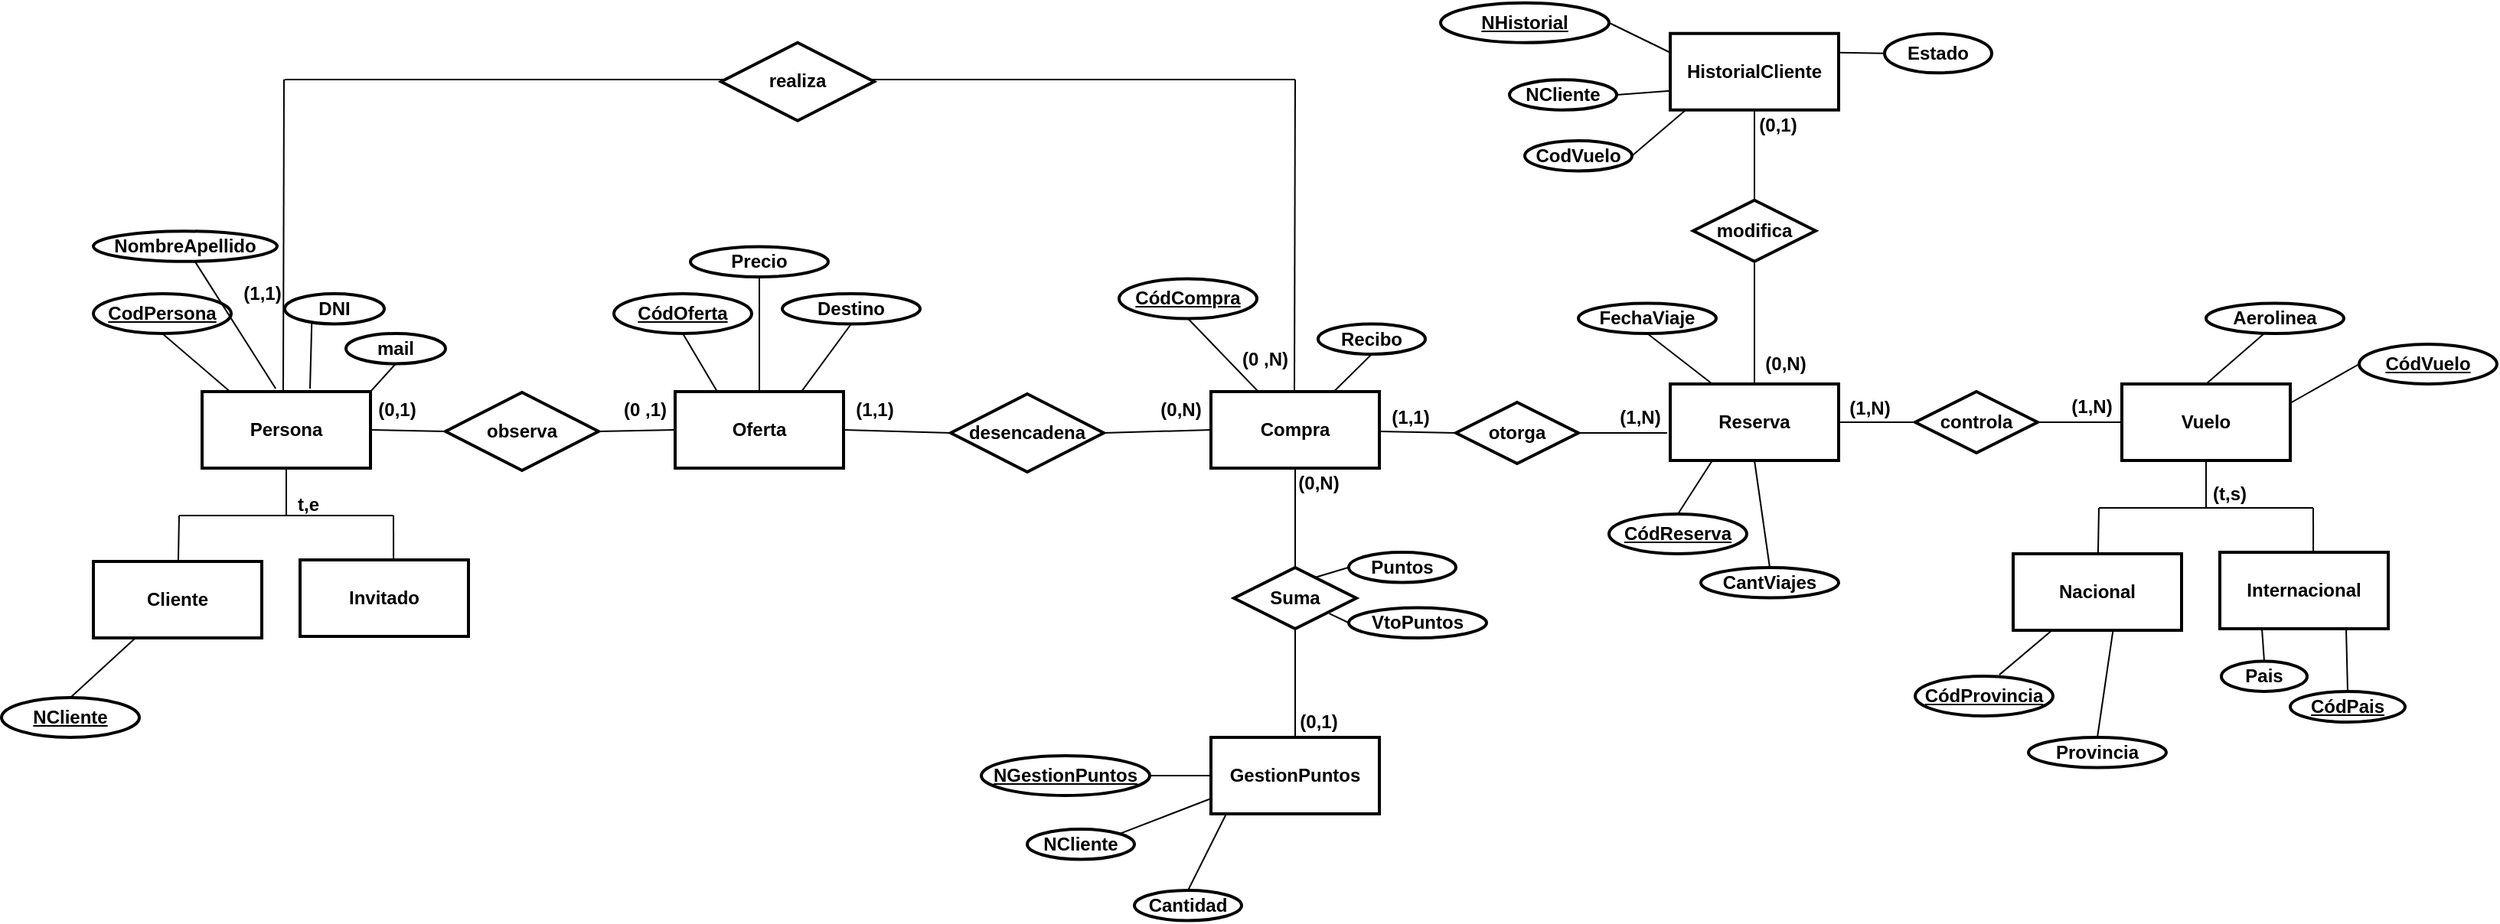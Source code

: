 <mxfile version="19.0.3" type="device"><diagram id="OJCA5BUKFXU5GDqMxpkR" name="Página-1"><mxGraphModel dx="2354" dy="721" grid="1" gridSize="10" guides="1" tooltips="1" connect="1" arrows="1" fold="1" page="1" pageScale="1" pageWidth="1169" pageHeight="827" math="0" shadow="0"><root><mxCell id="0"/><mxCell id="1" parent="0"/><mxCell id="U8XW7BKxeGexsvjAZ8lc-1" value="&lt;b&gt;Vuelo&lt;br&gt;&lt;/b&gt;" style="rounded=0;whiteSpace=wrap;html=1;strokeWidth=2;" parent="1" vertex="1"><mxGeometry x="1175" y="339" width="110" height="50" as="geometry"/></mxCell><mxCell id="U8XW7BKxeGexsvjAZ8lc-2" value="&lt;b&gt;Nacional&lt;br&gt;&lt;/b&gt;" style="rounded=0;whiteSpace=wrap;html=1;strokeWidth=2;" parent="1" vertex="1"><mxGeometry x="1104" y="450" width="110" height="50" as="geometry"/></mxCell><mxCell id="U8XW7BKxeGexsvjAZ8lc-3" value="&lt;b&gt;Internacional&lt;br&gt;&lt;/b&gt;" style="rounded=0;whiteSpace=wrap;html=1;strokeWidth=2;" parent="1" vertex="1"><mxGeometry x="1239" y="449" width="110" height="50" as="geometry"/></mxCell><mxCell id="U8XW7BKxeGexsvjAZ8lc-4" value="&lt;b&gt;modifica&lt;/b&gt;" style="strokeWidth=2;html=1;shape=mxgraph.flowchart.decision;whiteSpace=wrap;" parent="1" vertex="1"><mxGeometry x="895" y="218.88" width="80" height="40" as="geometry"/></mxCell><mxCell id="U8XW7BKxeGexsvjAZ8lc-5" value="&lt;b&gt;HistorialCliente&lt;/b&gt;" style="rounded=0;whiteSpace=wrap;html=1;strokeWidth=2;" parent="1" vertex="1"><mxGeometry x="880" y="109.88" width="110" height="50" as="geometry"/></mxCell><mxCell id="U8XW7BKxeGexsvjAZ8lc-6" value="" style="endArrow=none;html=1;rounded=0;entryX=0.5;entryY=1;entryDx=0;entryDy=0;entryPerimeter=0;exitX=0.5;exitY=0;exitDx=0;exitDy=0;" parent="1" source="U8XW7BKxeGexsvjAZ8lc-8" target="U8XW7BKxeGexsvjAZ8lc-4" edge="1"><mxGeometry width="50" height="50" relative="1" as="geometry"><mxPoint x="1609" y="339" as="sourcePoint"/><mxPoint x="1659" y="289" as="targetPoint"/></mxGeometry></mxCell><mxCell id="U8XW7BKxeGexsvjAZ8lc-7" value="" style="endArrow=none;html=1;rounded=0;entryX=0.5;entryY=1;entryDx=0;entryDy=0;exitX=0.5;exitY=0;exitDx=0;exitDy=0;exitPerimeter=0;" parent="1" source="U8XW7BKxeGexsvjAZ8lc-4" target="U8XW7BKxeGexsvjAZ8lc-5" edge="1"><mxGeometry width="50" height="50" relative="1" as="geometry"><mxPoint x="935" y="218.88" as="sourcePoint"/><mxPoint x="945" y="268.88" as="targetPoint"/></mxGeometry></mxCell><mxCell id="U8XW7BKxeGexsvjAZ8lc-8" value="&lt;b&gt;Reserva&lt;/b&gt;" style="rounded=0;whiteSpace=wrap;html=1;strokeWidth=2;" parent="1" vertex="1"><mxGeometry x="880" y="339" width="110" height="50" as="geometry"/></mxCell><mxCell id="U8XW7BKxeGexsvjAZ8lc-9" value="&lt;b&gt;Compra&lt;br&gt;&lt;/b&gt;" style="rounded=0;whiteSpace=wrap;html=1;strokeWidth=2;" parent="1" vertex="1"><mxGeometry x="580" y="344" width="110" height="50" as="geometry"/></mxCell><mxCell id="U8XW7BKxeGexsvjAZ8lc-10" value="&lt;b&gt;Oferta&lt;/b&gt;" style="rounded=0;whiteSpace=wrap;html=1;strokeWidth=2;" parent="1" vertex="1"><mxGeometry x="230" y="344" width="110" height="50" as="geometry"/></mxCell><mxCell id="U8XW7BKxeGexsvjAZ8lc-13" value="&lt;b&gt;controla&lt;/b&gt;" style="strokeWidth=2;html=1;shape=mxgraph.flowchart.decision;whiteSpace=wrap;" parent="1" vertex="1"><mxGeometry x="1040" y="344" width="80" height="40" as="geometry"/></mxCell><mxCell id="U8XW7BKxeGexsvjAZ8lc-14" value="" style="endArrow=none;html=1;rounded=0;entryX=1;entryY=0.5;entryDx=0;entryDy=0;entryPerimeter=0;exitX=0;exitY=0.5;exitDx=0;exitDy=0;" parent="1" source="U8XW7BKxeGexsvjAZ8lc-1" target="U8XW7BKxeGexsvjAZ8lc-13" edge="1"><mxGeometry width="50" height="50" relative="1" as="geometry"><mxPoint x="1240" y="349" as="sourcePoint"/><mxPoint x="1240" y="279" as="targetPoint"/></mxGeometry></mxCell><mxCell id="U8XW7BKxeGexsvjAZ8lc-15" value="" style="endArrow=none;html=1;rounded=0;entryX=1;entryY=0.5;entryDx=0;entryDy=0;" parent="1" target="U8XW7BKxeGexsvjAZ8lc-8" edge="1"><mxGeometry width="50" height="50" relative="1" as="geometry"><mxPoint x="1040" y="364" as="sourcePoint"/><mxPoint x="1250" y="289" as="targetPoint"/></mxGeometry></mxCell><mxCell id="U8XW7BKxeGexsvjAZ8lc-16" value="&lt;b&gt;otorga&lt;/b&gt;" style="strokeWidth=2;html=1;shape=mxgraph.flowchart.decision;whiteSpace=wrap;" parent="1" vertex="1"><mxGeometry x="740" y="351" width="80" height="40" as="geometry"/></mxCell><mxCell id="U8XW7BKxeGexsvjAZ8lc-17" value="" style="endArrow=none;html=1;rounded=0;entryX=1;entryY=0.5;entryDx=0;entryDy=0;entryPerimeter=0;exitX=-0.018;exitY=0.64;exitDx=0;exitDy=0;exitPerimeter=0;" parent="1" source="U8XW7BKxeGexsvjAZ8lc-8" target="U8XW7BKxeGexsvjAZ8lc-16" edge="1"><mxGeometry width="50" height="50" relative="1" as="geometry"><mxPoint x="1185" y="374" as="sourcePoint"/><mxPoint x="1130" y="374" as="targetPoint"/></mxGeometry></mxCell><mxCell id="U8XW7BKxeGexsvjAZ8lc-18" value="" style="endArrow=none;html=1;rounded=0;" parent="1" target="U8XW7BKxeGexsvjAZ8lc-9" edge="1"><mxGeometry width="50" height="50" relative="1" as="geometry"><mxPoint x="740" y="371" as="sourcePoint"/><mxPoint x="1140" y="384" as="targetPoint"/></mxGeometry></mxCell><mxCell id="U8XW7BKxeGexsvjAZ8lc-19" value="&lt;b&gt;desencadena&lt;/b&gt;" style="strokeWidth=2;html=1;shape=mxgraph.flowchart.decision;whiteSpace=wrap;" parent="1" vertex="1"><mxGeometry x="410" y="345.5" width="100" height="51" as="geometry"/></mxCell><mxCell id="U8XW7BKxeGexsvjAZ8lc-20" value="" style="endArrow=none;html=1;rounded=0;entryX=1;entryY=0.5;entryDx=0;entryDy=0;entryPerimeter=0;exitX=0;exitY=0.5;exitDx=0;exitDy=0;" parent="1" source="U8XW7BKxeGexsvjAZ8lc-9" target="U8XW7BKxeGexsvjAZ8lc-19" edge="1"><mxGeometry width="50" height="50" relative="1" as="geometry"><mxPoint x="750" y="381" as="sourcePoint"/><mxPoint x="700" y="380.048" as="targetPoint"/></mxGeometry></mxCell><mxCell id="U8XW7BKxeGexsvjAZ8lc-21" value="" style="endArrow=none;html=1;rounded=0;entryX=1;entryY=0.5;entryDx=0;entryDy=0;exitX=0;exitY=0.5;exitDx=0;exitDy=0;exitPerimeter=0;" parent="1" source="U8XW7BKxeGexsvjAZ8lc-19" target="U8XW7BKxeGexsvjAZ8lc-10" edge="1"><mxGeometry width="50" height="50" relative="1" as="geometry"><mxPoint x="760" y="391" as="sourcePoint"/><mxPoint x="710" y="390.048" as="targetPoint"/></mxGeometry></mxCell><mxCell id="U8XW7BKxeGexsvjAZ8lc-22" value="&lt;b&gt;Suma&lt;/b&gt;" style="strokeWidth=2;html=1;shape=mxgraph.flowchart.decision;whiteSpace=wrap;" parent="1" vertex="1"><mxGeometry x="595" y="459" width="80" height="40" as="geometry"/></mxCell><mxCell id="U8XW7BKxeGexsvjAZ8lc-23" value="&lt;b&gt;GestionPuntos&lt;/b&gt;" style="rounded=0;whiteSpace=wrap;html=1;strokeWidth=2;" parent="1" vertex="1"><mxGeometry x="580" y="570" width="110" height="50" as="geometry"/></mxCell><mxCell id="U8XW7BKxeGexsvjAZ8lc-24" value="" style="endArrow=none;html=1;rounded=0;entryX=0.5;entryY=1;entryDx=0;entryDy=0;exitX=0.5;exitY=0;exitDx=0;exitDy=0;exitPerimeter=0;" parent="1" source="U8XW7BKxeGexsvjAZ8lc-22" target="U8XW7BKxeGexsvjAZ8lc-9" edge="1"><mxGeometry width="50" height="50" relative="1" as="geometry"><mxPoint x="750" y="381" as="sourcePoint"/><mxPoint x="700" y="380.048" as="targetPoint"/></mxGeometry></mxCell><mxCell id="U8XW7BKxeGexsvjAZ8lc-25" value="" style="endArrow=none;html=1;rounded=0;" parent="1" source="U8XW7BKxeGexsvjAZ8lc-23" edge="1"><mxGeometry width="50" height="50" relative="1" as="geometry"><mxPoint x="645" y="469" as="sourcePoint"/><mxPoint x="635" y="500" as="targetPoint"/></mxGeometry></mxCell><mxCell id="U8XW7BKxeGexsvjAZ8lc-26" value="" style="endArrow=none;html=1;rounded=0;entryX=0.5;entryY=1;entryDx=0;entryDy=0;" parent="1" target="U8XW7BKxeGexsvjAZ8lc-1" edge="1"><mxGeometry width="50" height="50" relative="1" as="geometry"><mxPoint x="1230" y="420" as="sourcePoint"/><mxPoint x="645" y="510" as="targetPoint"/></mxGeometry></mxCell><mxCell id="U8XW7BKxeGexsvjAZ8lc-27" value="" style="endArrow=none;html=1;rounded=0;" parent="1" edge="1"><mxGeometry width="50" height="50" relative="1" as="geometry"><mxPoint x="1300" y="420" as="sourcePoint"/><mxPoint x="1160" y="420" as="targetPoint"/></mxGeometry></mxCell><mxCell id="U8XW7BKxeGexsvjAZ8lc-28" value="" style="endArrow=none;html=1;rounded=0;exitX=0.555;exitY=0.02;exitDx=0;exitDy=0;exitPerimeter=0;" parent="1" source="U8XW7BKxeGexsvjAZ8lc-3" edge="1"><mxGeometry width="50" height="50" relative="1" as="geometry"><mxPoint x="1250" y="440" as="sourcePoint"/><mxPoint x="1300" y="420" as="targetPoint"/></mxGeometry></mxCell><mxCell id="U8XW7BKxeGexsvjAZ8lc-29" value="" style="endArrow=none;html=1;rounded=0;" parent="1" source="U8XW7BKxeGexsvjAZ8lc-2" edge="1"><mxGeometry width="50" height="50" relative="1" as="geometry"><mxPoint x="1310.05" y="460" as="sourcePoint"/><mxPoint x="1160" y="420" as="targetPoint"/></mxGeometry></mxCell><mxCell id="U8XW7BKxeGexsvjAZ8lc-31" value="&lt;b&gt;Persona&lt;/b&gt;" style="rounded=0;whiteSpace=wrap;html=1;strokeWidth=2;" parent="1" vertex="1"><mxGeometry x="-79" y="344" width="110" height="50" as="geometry"/></mxCell><mxCell id="U8XW7BKxeGexsvjAZ8lc-32" value="&lt;b&gt;Cliente&lt;br&gt;&lt;/b&gt;" style="rounded=0;whiteSpace=wrap;html=1;strokeWidth=2;" parent="1" vertex="1"><mxGeometry x="-150" y="455" width="110" height="50" as="geometry"/></mxCell><mxCell id="U8XW7BKxeGexsvjAZ8lc-33" value="&lt;b&gt;Invitado&lt;br&gt;&lt;/b&gt;" style="rounded=0;whiteSpace=wrap;html=1;strokeWidth=2;" parent="1" vertex="1"><mxGeometry x="-15" y="454" width="110" height="50" as="geometry"/></mxCell><mxCell id="U8XW7BKxeGexsvjAZ8lc-34" value="" style="endArrow=none;html=1;rounded=0;entryX=0;entryY=0.5;entryDx=0;entryDy=0;exitX=1;exitY=0.5;exitDx=0;exitDy=0;startArrow=none;" parent="1" source="U8XW7BKxeGexsvjAZ8lc-39" target="U8XW7BKxeGexsvjAZ8lc-10" edge="1"><mxGeometry width="50" height="50" relative="1" as="geometry"><mxPoint x="-14" y="354" as="sourcePoint"/><mxPoint x="-134" y="369" as="targetPoint"/></mxGeometry></mxCell><mxCell id="U8XW7BKxeGexsvjAZ8lc-35" value="" style="endArrow=none;html=1;rounded=0;" parent="1" target="U8XW7BKxeGexsvjAZ8lc-31" edge="1"><mxGeometry width="50" height="50" relative="1" as="geometry"><mxPoint x="-24" y="425" as="sourcePoint"/><mxPoint x="-609" y="515" as="targetPoint"/></mxGeometry></mxCell><mxCell id="U8XW7BKxeGexsvjAZ8lc-36" value="" style="endArrow=none;html=1;rounded=0;" parent="1" edge="1"><mxGeometry width="50" height="50" relative="1" as="geometry"><mxPoint x="46" y="425" as="sourcePoint"/><mxPoint x="-94" y="425" as="targetPoint"/></mxGeometry></mxCell><mxCell id="U8XW7BKxeGexsvjAZ8lc-37" value="" style="endArrow=none;html=1;rounded=0;exitX=0.555;exitY=0.02;exitDx=0;exitDy=0;exitPerimeter=0;" parent="1" source="U8XW7BKxeGexsvjAZ8lc-33" edge="1"><mxGeometry width="50" height="50" relative="1" as="geometry"><mxPoint x="-4" y="445" as="sourcePoint"/><mxPoint x="46" y="425" as="targetPoint"/></mxGeometry></mxCell><mxCell id="U8XW7BKxeGexsvjAZ8lc-38" value="" style="endArrow=none;html=1;rounded=0;" parent="1" source="U8XW7BKxeGexsvjAZ8lc-32" edge="1"><mxGeometry width="50" height="50" relative="1" as="geometry"><mxPoint x="56.05" y="465" as="sourcePoint"/><mxPoint x="-94" y="425" as="targetPoint"/></mxGeometry></mxCell><mxCell id="U8XW7BKxeGexsvjAZ8lc-39" value="&lt;b&gt;observa&lt;/b&gt;" style="strokeWidth=2;html=1;shape=mxgraph.flowchart.decision;whiteSpace=wrap;" parent="1" vertex="1"><mxGeometry x="80" y="344.5" width="100" height="51" as="geometry"/></mxCell><mxCell id="U8XW7BKxeGexsvjAZ8lc-40" value="" style="endArrow=none;html=1;rounded=0;entryX=0;entryY=0.5;entryDx=0;entryDy=0;exitX=1;exitY=0.5;exitDx=0;exitDy=0;" parent="1" source="U8XW7BKxeGexsvjAZ8lc-31" target="U8XW7BKxeGexsvjAZ8lc-39" edge="1"><mxGeometry width="50" height="50" relative="1" as="geometry"><mxPoint x="31" y="369" as="sourcePoint"/><mxPoint x="230" y="369" as="targetPoint"/></mxGeometry></mxCell><mxCell id="U8XW7BKxeGexsvjAZ8lc-41" value="&lt;b&gt;NHistorial&lt;/b&gt;" style="ellipse;whiteSpace=wrap;html=1;align=center;fontStyle=4;strokeWidth=2;" parent="1" vertex="1"><mxGeometry x="730" y="89.88" width="110" height="26" as="geometry"/></mxCell><mxCell id="U8XW7BKxeGexsvjAZ8lc-42" value="&lt;b&gt;CódReserva&lt;br&gt;&lt;/b&gt;" style="ellipse;whiteSpace=wrap;html=1;align=center;fontStyle=4;strokeWidth=2;" parent="1" vertex="1"><mxGeometry x="840" y="424" width="90" height="26" as="geometry"/></mxCell><mxCell id="U8XW7BKxeGexsvjAZ8lc-43" value="&lt;b&gt;CódCompra&lt;br&gt;&lt;/b&gt;" style="ellipse;whiteSpace=wrap;html=1;align=center;fontStyle=4;strokeWidth=2;" parent="1" vertex="1"><mxGeometry x="520" y="270.25" width="90" height="26" as="geometry"/></mxCell><mxCell id="U8XW7BKxeGexsvjAZ8lc-44" value="&lt;b&gt;CódOferta&lt;br&gt;&lt;/b&gt;" style="ellipse;whiteSpace=wrap;html=1;align=center;fontStyle=4;strokeWidth=2;" parent="1" vertex="1"><mxGeometry x="190" y="280" width="90" height="26" as="geometry"/></mxCell><mxCell id="U8XW7BKxeGexsvjAZ8lc-45" value="" style="endArrow=none;html=1;rounded=0;entryX=0;entryY=0.25;entryDx=0;entryDy=0;exitX=1;exitY=0.5;exitDx=0;exitDy=0;" parent="1" source="U8XW7BKxeGexsvjAZ8lc-41" target="U8XW7BKxeGexsvjAZ8lc-5" edge="1"><mxGeometry width="50" height="50" relative="1" as="geometry"><mxPoint x="515" y="439.88" as="sourcePoint"/><mxPoint x="565" y="389.88" as="targetPoint"/></mxGeometry></mxCell><mxCell id="U8XW7BKxeGexsvjAZ8lc-46" value="" style="endArrow=none;html=1;rounded=0;entryX=0.25;entryY=1;entryDx=0;entryDy=0;exitX=0.5;exitY=0;exitDx=0;exitDy=0;" parent="1" source="U8XW7BKxeGexsvjAZ8lc-42" target="U8XW7BKxeGexsvjAZ8lc-8" edge="1"><mxGeometry width="50" height="50" relative="1" as="geometry"><mxPoint x="810" y="450" as="sourcePoint"/><mxPoint x="860" y="400" as="targetPoint"/></mxGeometry></mxCell><mxCell id="U8XW7BKxeGexsvjAZ8lc-47" value="" style="endArrow=none;html=1;rounded=0;entryX=0.5;entryY=1;entryDx=0;entryDy=0;" parent="1" source="U8XW7BKxeGexsvjAZ8lc-9" target="U8XW7BKxeGexsvjAZ8lc-43" edge="1"><mxGeometry width="50" height="50" relative="1" as="geometry"><mxPoint x="810" y="450" as="sourcePoint"/><mxPoint x="860" y="400" as="targetPoint"/></mxGeometry></mxCell><mxCell id="U8XW7BKxeGexsvjAZ8lc-48" value="&lt;b&gt;NGestionPuntos&lt;/b&gt;" style="ellipse;whiteSpace=wrap;html=1;align=center;fontStyle=4;strokeWidth=2;" parent="1" vertex="1"><mxGeometry x="430" y="582" width="110" height="26" as="geometry"/></mxCell><mxCell id="U8XW7BKxeGexsvjAZ8lc-50" value="" style="endArrow=none;html=1;rounded=0;entryX=1;entryY=0.5;entryDx=0;entryDy=0;exitX=0;exitY=0.5;exitDx=0;exitDy=0;" parent="1" source="U8XW7BKxeGexsvjAZ8lc-23" target="U8XW7BKxeGexsvjAZ8lc-48" edge="1"><mxGeometry width="50" height="50" relative="1" as="geometry"><mxPoint x="625.159" y="354" as="sourcePoint"/><mxPoint x="595" y="316.0" as="targetPoint"/></mxGeometry></mxCell><mxCell id="U8XW7BKxeGexsvjAZ8lc-51" value="" style="endArrow=none;html=1;rounded=0;entryX=0.5;entryY=1;entryDx=0;entryDy=0;exitX=0.25;exitY=0;exitDx=0;exitDy=0;" parent="1" source="U8XW7BKxeGexsvjAZ8lc-10" target="U8XW7BKxeGexsvjAZ8lc-44" edge="1"><mxGeometry width="50" height="50" relative="1" as="geometry"><mxPoint x="240" y="340" as="sourcePoint"/><mxPoint x="605" y="326.0" as="targetPoint"/></mxGeometry></mxCell><mxCell id="U8XW7BKxeGexsvjAZ8lc-52" value="&lt;b&gt;CodPersona&lt;br&gt;&lt;/b&gt;" style="ellipse;whiteSpace=wrap;html=1;align=center;fontStyle=4;strokeWidth=2;" parent="1" vertex="1"><mxGeometry x="-150" y="280" width="90" height="26" as="geometry"/></mxCell><mxCell id="U8XW7BKxeGexsvjAZ8lc-53" value="&lt;b&gt;NCliente&lt;br&gt;&lt;/b&gt;" style="ellipse;whiteSpace=wrap;html=1;align=center;fontStyle=4;strokeWidth=2;" parent="1" vertex="1"><mxGeometry x="-210" y="544" width="90" height="26" as="geometry"/></mxCell><mxCell id="U8XW7BKxeGexsvjAZ8lc-54" value="" style="endArrow=none;html=1;rounded=0;entryX=0.5;entryY=1;entryDx=0;entryDy=0;exitX=0.17;exitY=0.007;exitDx=0;exitDy=0;exitPerimeter=0;" parent="1" source="U8XW7BKxeGexsvjAZ8lc-31" target="U8XW7BKxeGexsvjAZ8lc-52" edge="1"><mxGeometry width="50" height="50" relative="1" as="geometry"><mxPoint x="250" y="350" as="sourcePoint"/><mxPoint x="245" y="316.0" as="targetPoint"/></mxGeometry></mxCell><mxCell id="U8XW7BKxeGexsvjAZ8lc-55" value="" style="endArrow=none;html=1;rounded=0;entryX=0.5;entryY=0;entryDx=0;entryDy=0;exitX=0.25;exitY=1;exitDx=0;exitDy=0;" parent="1" source="U8XW7BKxeGexsvjAZ8lc-32" target="U8XW7BKxeGexsvjAZ8lc-53" edge="1"><mxGeometry width="50" height="50" relative="1" as="geometry"><mxPoint x="-50.3" y="354.35" as="sourcePoint"/><mxPoint x="-95" y="316.0" as="targetPoint"/></mxGeometry></mxCell><mxCell id="U8XW7BKxeGexsvjAZ8lc-56" value="&lt;b&gt;NombreApellido&lt;/b&gt;" style="ellipse;whiteSpace=wrap;html=1;align=center;strokeWidth=2;" parent="1" vertex="1"><mxGeometry x="-150" y="239.13" width="120" height="19.75" as="geometry"/></mxCell><mxCell id="U8XW7BKxeGexsvjAZ8lc-57" value="" style="endArrow=none;html=1;rounded=0;exitX=0.437;exitY=-0.04;exitDx=0;exitDy=0;exitPerimeter=0;" parent="1" source="U8XW7BKxeGexsvjAZ8lc-31" target="U8XW7BKxeGexsvjAZ8lc-56" edge="1"><mxGeometry width="50" height="50" relative="1" as="geometry"><mxPoint x="-50.3" y="354.35" as="sourcePoint"/><mxPoint x="-95" y="316.0" as="targetPoint"/></mxGeometry></mxCell><mxCell id="U8XW7BKxeGexsvjAZ8lc-59" value="&lt;b&gt;Precio&lt;/b&gt;" style="ellipse;whiteSpace=wrap;html=1;align=center;strokeWidth=2;" parent="1" vertex="1"><mxGeometry x="240" y="249.25" width="90" height="19.75" as="geometry"/></mxCell><mxCell id="U8XW7BKxeGexsvjAZ8lc-60" value="&lt;b&gt;Destino&lt;/b&gt;" style="ellipse;whiteSpace=wrap;html=1;align=center;strokeWidth=2;" parent="1" vertex="1"><mxGeometry x="300" y="280" width="90" height="19.75" as="geometry"/></mxCell><mxCell id="U8XW7BKxeGexsvjAZ8lc-61" value="" style="endArrow=none;html=1;rounded=0;entryX=0.5;entryY=1;entryDx=0;entryDy=0;exitX=0.5;exitY=0;exitDx=0;exitDy=0;" parent="1" source="U8XW7BKxeGexsvjAZ8lc-10" target="U8XW7BKxeGexsvjAZ8lc-59" edge="1"><mxGeometry width="50" height="50" relative="1" as="geometry"><mxPoint x="267.5" y="354" as="sourcePoint"/><mxPoint x="245" y="316.0" as="targetPoint"/></mxGeometry></mxCell><mxCell id="U8XW7BKxeGexsvjAZ8lc-62" value="" style="endArrow=none;html=1;rounded=0;entryX=0.5;entryY=1;entryDx=0;entryDy=0;exitX=0.75;exitY=0;exitDx=0;exitDy=0;" parent="1" source="U8XW7BKxeGexsvjAZ8lc-10" target="U8XW7BKxeGexsvjAZ8lc-60" edge="1"><mxGeometry width="50" height="50" relative="1" as="geometry"><mxPoint x="277.5" y="364" as="sourcePoint"/><mxPoint x="255" y="326.0" as="targetPoint"/></mxGeometry></mxCell><mxCell id="U8XW7BKxeGexsvjAZ8lc-63" value="&lt;b&gt;DNI&lt;/b&gt;" style="ellipse;whiteSpace=wrap;html=1;align=center;strokeWidth=2;" parent="1" vertex="1"><mxGeometry x="-25" y="280" width="65" height="19.75" as="geometry"/></mxCell><mxCell id="U8XW7BKxeGexsvjAZ8lc-64" value="&lt;b&gt;mail&lt;/b&gt;" style="ellipse;whiteSpace=wrap;html=1;align=center;strokeWidth=2;" parent="1" vertex="1"><mxGeometry x="15" y="306" width="65" height="19.75" as="geometry"/></mxCell><mxCell id="U8XW7BKxeGexsvjAZ8lc-65" value="" style="endArrow=none;html=1;rounded=0;exitX=0.641;exitY=-0.04;exitDx=0;exitDy=0;exitPerimeter=0;entryX=0.271;entryY=0.995;entryDx=0;entryDy=0;entryPerimeter=0;" parent="1" source="U8XW7BKxeGexsvjAZ8lc-31" target="U8XW7BKxeGexsvjAZ8lc-63" edge="1"><mxGeometry width="50" height="50" relative="1" as="geometry"><mxPoint x="-20.93" y="352" as="sourcePoint"/><mxPoint x="-29.125" y="268.879" as="targetPoint"/></mxGeometry></mxCell><mxCell id="U8XW7BKxeGexsvjAZ8lc-66" value="" style="endArrow=none;html=1;rounded=0;exitX=1;exitY=0;exitDx=0;exitDy=0;entryX=0.5;entryY=1;entryDx=0;entryDy=0;" parent="1" source="U8XW7BKxeGexsvjAZ8lc-31" target="U8XW7BKxeGexsvjAZ8lc-64" edge="1"><mxGeometry width="50" height="50" relative="1" as="geometry"><mxPoint x="-10.93" y="362" as="sourcePoint"/><mxPoint x="-19.125" y="278.879" as="targetPoint"/></mxGeometry></mxCell><mxCell id="U8XW7BKxeGexsvjAZ8lc-67" value="&lt;b&gt;Recibo&lt;/b&gt;" style="ellipse;whiteSpace=wrap;html=1;align=center;strokeWidth=2;" parent="1" vertex="1"><mxGeometry x="650" y="299.75" width="70" height="19.75" as="geometry"/></mxCell><mxCell id="U8XW7BKxeGexsvjAZ8lc-68" value="" style="endArrow=none;html=1;rounded=0;entryX=0.5;entryY=1;entryDx=0;entryDy=0;" parent="1" source="U8XW7BKxeGexsvjAZ8lc-9" target="U8XW7BKxeGexsvjAZ8lc-67" edge="1"><mxGeometry width="50" height="50" relative="1" as="geometry"><mxPoint x="322.5" y="354" as="sourcePoint"/><mxPoint x="640" y="320" as="targetPoint"/></mxGeometry></mxCell><mxCell id="U8XW7BKxeGexsvjAZ8lc-69" value="&lt;b&gt;FechaViaje&lt;/b&gt;" style="ellipse;whiteSpace=wrap;html=1;align=center;strokeWidth=2;" parent="1" vertex="1"><mxGeometry x="820" y="286.25" width="90" height="19.75" as="geometry"/></mxCell><mxCell id="U8XW7BKxeGexsvjAZ8lc-71" value="" style="endArrow=none;html=1;rounded=0;entryX=0.5;entryY=1;entryDx=0;entryDy=0;exitX=0.25;exitY=0;exitDx=0;exitDy=0;" parent="1" source="U8XW7BKxeGexsvjAZ8lc-8" target="U8XW7BKxeGexsvjAZ8lc-69" edge="1"><mxGeometry width="50" height="50" relative="1" as="geometry"><mxPoint x="680" y="340" as="sourcePoint"/><mxPoint x="655" y="326.0" as="targetPoint"/></mxGeometry></mxCell><mxCell id="U8XW7BKxeGexsvjAZ8lc-72" value="&lt;b&gt;NCliente&lt;/b&gt;" style="ellipse;whiteSpace=wrap;html=1;align=center;strokeWidth=2;" parent="1" vertex="1"><mxGeometry x="460" y="630" width="70" height="19.75" as="geometry"/></mxCell><mxCell id="U8XW7BKxeGexsvjAZ8lc-74" value="&lt;b&gt;Puntos&lt;/b&gt;" style="ellipse;whiteSpace=wrap;html=1;align=center;strokeWidth=2;" parent="1" vertex="1"><mxGeometry x="670" y="449" width="70" height="19.75" as="geometry"/></mxCell><mxCell id="U8XW7BKxeGexsvjAZ8lc-76" value="&lt;b&gt;VtoPuntos&lt;/b&gt;" style="ellipse;whiteSpace=wrap;html=1;align=center;strokeWidth=2;" parent="1" vertex="1"><mxGeometry x="670" y="485.25" width="90" height="19.75" as="geometry"/></mxCell><mxCell id="U8XW7BKxeGexsvjAZ8lc-77" value="" style="endArrow=none;html=1;rounded=0;entryX=1;entryY=0;entryDx=0;entryDy=0;" parent="1" target="U8XW7BKxeGexsvjAZ8lc-72" edge="1"><mxGeometry width="50" height="50" relative="1" as="geometry"><mxPoint x="580" y="610" as="sourcePoint"/><mxPoint x="550.0" y="605" as="targetPoint"/></mxGeometry></mxCell><mxCell id="U8XW7BKxeGexsvjAZ8lc-78" value="" style="endArrow=none;html=1;rounded=0;entryX=0.779;entryY=0.751;entryDx=0;entryDy=0;exitX=0;exitY=0.5;exitDx=0;exitDy=0;entryPerimeter=0;" parent="1" source="U8XW7BKxeGexsvjAZ8lc-76" target="U8XW7BKxeGexsvjAZ8lc-22" edge="1"><mxGeometry width="50" height="50" relative="1" as="geometry"><mxPoint x="600" y="615" as="sourcePoint"/><mxPoint x="560.0" y="615" as="targetPoint"/></mxGeometry></mxCell><mxCell id="U8XW7BKxeGexsvjAZ8lc-79" value="" style="endArrow=none;html=1;rounded=0;entryX=0.662;entryY=0.163;entryDx=0;entryDy=0;exitX=0;exitY=0.5;exitDx=0;exitDy=0;entryPerimeter=0;" parent="1" source="U8XW7BKxeGexsvjAZ8lc-74" target="U8XW7BKxeGexsvjAZ8lc-22" edge="1"><mxGeometry width="50" height="50" relative="1" as="geometry"><mxPoint x="610" y="625" as="sourcePoint"/><mxPoint x="570.0" y="625" as="targetPoint"/></mxGeometry></mxCell><mxCell id="U8XW7BKxeGexsvjAZ8lc-80" value="&lt;b&gt;Cantidad&lt;/b&gt;" style="ellipse;whiteSpace=wrap;html=1;align=center;strokeWidth=2;" parent="1" vertex="1"><mxGeometry x="530" y="670" width="70" height="19.75" as="geometry"/></mxCell><mxCell id="U8XW7BKxeGexsvjAZ8lc-82" value="" style="endArrow=none;html=1;rounded=0;entryX=0.5;entryY=0;entryDx=0;entryDy=0;" parent="1" target="U8XW7BKxeGexsvjAZ8lc-80" edge="1"><mxGeometry width="50" height="50" relative="1" as="geometry"><mxPoint x="590" y="620" as="sourcePoint"/><mxPoint x="530.026" y="642.971" as="targetPoint"/></mxGeometry></mxCell><mxCell id="U8XW7BKxeGexsvjAZ8lc-83" value="&lt;b&gt;CódVuelo&lt;br&gt;&lt;/b&gt;" style="ellipse;whiteSpace=wrap;html=1;align=center;fontStyle=4;strokeWidth=2;" parent="1" vertex="1"><mxGeometry x="1330" y="313" width="90" height="26" as="geometry"/></mxCell><mxCell id="U8XW7BKxeGexsvjAZ8lc-84" value="" style="endArrow=none;html=1;rounded=0;entryX=1;entryY=0.25;entryDx=0;entryDy=0;exitX=0;exitY=0.5;exitDx=0;exitDy=0;" parent="1" source="U8XW7BKxeGexsvjAZ8lc-83" target="U8XW7BKxeGexsvjAZ8lc-1" edge="1"><mxGeometry width="50" height="50" relative="1" as="geometry"><mxPoint x="1145.0" y="123" as="sourcePoint"/><mxPoint x="1185" y="142.5" as="targetPoint"/></mxGeometry></mxCell><mxCell id="U8XW7BKxeGexsvjAZ8lc-85" value="&lt;b&gt;NCliente&lt;/b&gt;" style="ellipse;whiteSpace=wrap;html=1;align=center;strokeWidth=2;" parent="1" vertex="1"><mxGeometry x="775" y="140.13" width="70" height="19.75" as="geometry"/></mxCell><mxCell id="U8XW7BKxeGexsvjAZ8lc-86" value="" style="endArrow=none;html=1;rounded=0;entryX=1;entryY=0.5;entryDx=0;entryDy=0;exitX=0;exitY=0.75;exitDx=0;exitDy=0;" parent="1" source="U8XW7BKxeGexsvjAZ8lc-5" target="U8XW7BKxeGexsvjAZ8lc-85" edge="1"><mxGeometry width="50" height="50" relative="1" as="geometry"><mxPoint x="622.5" y="338.88" as="sourcePoint"/><mxPoint x="580" y="305.88" as="targetPoint"/></mxGeometry></mxCell><mxCell id="U8XW7BKxeGexsvjAZ8lc-87" value="&lt;b&gt;CodVuelo&lt;/b&gt;" style="ellipse;whiteSpace=wrap;html=1;align=center;strokeWidth=2;" parent="1" vertex="1"><mxGeometry x="785" y="180" width="70" height="19.75" as="geometry"/></mxCell><mxCell id="U8XW7BKxeGexsvjAZ8lc-88" value="&lt;b&gt;Estado&lt;/b&gt;" style="ellipse;whiteSpace=wrap;html=1;align=center;strokeWidth=2;" parent="1" vertex="1"><mxGeometry x="1020" y="110" width="70" height="25.63" as="geometry"/></mxCell><mxCell id="U8XW7BKxeGexsvjAZ8lc-89" value="" style="endArrow=none;html=1;rounded=0;entryX=1;entryY=0.5;entryDx=0;entryDy=0;" parent="1" target="U8XW7BKxeGexsvjAZ8lc-87" edge="1"><mxGeometry width="50" height="50" relative="1" as="geometry"><mxPoint x="890" y="160" as="sourcePoint"/><mxPoint x="855.0" y="160.005" as="targetPoint"/></mxGeometry></mxCell><mxCell id="U8XW7BKxeGexsvjAZ8lc-90" value="" style="endArrow=none;html=1;rounded=0;entryX=1;entryY=0.25;entryDx=0;entryDy=0;exitX=0;exitY=0.5;exitDx=0;exitDy=0;" parent="1" source="U8XW7BKxeGexsvjAZ8lc-88" target="U8XW7BKxeGexsvjAZ8lc-5" edge="1"><mxGeometry width="50" height="50" relative="1" as="geometry"><mxPoint x="900" y="167.38" as="sourcePoint"/><mxPoint x="865.0" y="170.005" as="targetPoint"/></mxGeometry></mxCell><mxCell id="U8XW7BKxeGexsvjAZ8lc-91" value="&lt;b&gt;CódProvincia&lt;br&gt;&lt;/b&gt;" style="ellipse;whiteSpace=wrap;html=1;align=center;fontStyle=4;strokeWidth=2;" parent="1" vertex="1"><mxGeometry x="1040" y="530" width="90" height="26" as="geometry"/></mxCell><mxCell id="U8XW7BKxeGexsvjAZ8lc-92" value="&lt;b&gt;CódPais&lt;br&gt;&lt;/b&gt;" style="ellipse;whiteSpace=wrap;html=1;align=center;fontStyle=4;strokeWidth=2;" parent="1" vertex="1"><mxGeometry x="1285" y="540" width="75" height="20" as="geometry"/></mxCell><mxCell id="U8XW7BKxeGexsvjAZ8lc-93" value="&lt;b&gt;Provincia&lt;/b&gt;" style="ellipse;whiteSpace=wrap;html=1;align=center;strokeWidth=2;" parent="1" vertex="1"><mxGeometry x="1114" y="570" width="90" height="19.75" as="geometry"/></mxCell><mxCell id="U8XW7BKxeGexsvjAZ8lc-94" value="&lt;b&gt;Pais&lt;/b&gt;" style="ellipse;whiteSpace=wrap;html=1;align=center;strokeWidth=2;" parent="1" vertex="1"><mxGeometry x="1240" y="520.25" width="56" height="19.75" as="geometry"/></mxCell><mxCell id="U8XW7BKxeGexsvjAZ8lc-95" value="" style="endArrow=none;html=1;rounded=0;entryX=0.75;entryY=1;entryDx=0;entryDy=0;exitX=0.5;exitY=0;exitDx=0;exitDy=0;" parent="1" source="U8XW7BKxeGexsvjAZ8lc-92" target="U8XW7BKxeGexsvjAZ8lc-3" edge="1"><mxGeometry width="50" height="50" relative="1" as="geometry"><mxPoint x="1340.0" y="336.0" as="sourcePoint"/><mxPoint x="1295" y="361.5" as="targetPoint"/></mxGeometry></mxCell><mxCell id="U8XW7BKxeGexsvjAZ8lc-97" value="" style="endArrow=none;html=1;rounded=0;entryX=0.25;entryY=1;entryDx=0;entryDy=0;exitX=0.5;exitY=0;exitDx=0;exitDy=0;" parent="1" source="U8XW7BKxeGexsvjAZ8lc-94" target="U8XW7BKxeGexsvjAZ8lc-3" edge="1"><mxGeometry width="50" height="50" relative="1" as="geometry"><mxPoint x="1332.5" y="550" as="sourcePoint"/><mxPoint x="1331.5" y="509" as="targetPoint"/></mxGeometry></mxCell><mxCell id="U8XW7BKxeGexsvjAZ8lc-98" value="" style="endArrow=none;html=1;rounded=0;entryX=0.592;entryY=1.016;entryDx=0;entryDy=0;exitX=0.5;exitY=0;exitDx=0;exitDy=0;entryPerimeter=0;" parent="1" source="U8XW7BKxeGexsvjAZ8lc-93" target="U8XW7BKxeGexsvjAZ8lc-2" edge="1"><mxGeometry width="50" height="50" relative="1" as="geometry"><mxPoint x="1332.5" y="550" as="sourcePoint"/><mxPoint x="1331.5" y="509" as="targetPoint"/></mxGeometry></mxCell><mxCell id="U8XW7BKxeGexsvjAZ8lc-99" value="" style="endArrow=none;html=1;rounded=0;exitX=0.611;exitY=-0.036;exitDx=0;exitDy=0;exitPerimeter=0;" parent="1" source="U8XW7BKxeGexsvjAZ8lc-91" target="U8XW7BKxeGexsvjAZ8lc-2" edge="1"><mxGeometry width="50" height="50" relative="1" as="geometry"><mxPoint x="1342.5" y="560" as="sourcePoint"/><mxPoint x="1341.5" y="519" as="targetPoint"/></mxGeometry></mxCell><mxCell id="U8XW7BKxeGexsvjAZ8lc-100" value="&lt;b&gt;(0 ,1)&lt;/b&gt;" style="text;html=1;align=center;verticalAlign=middle;resizable=0;points=[];autosize=1;strokeColor=none;fillColor=none;" parent="1" vertex="1"><mxGeometry x="190" y="345.5" width="40" height="20" as="geometry"/></mxCell><mxCell id="U8XW7BKxeGexsvjAZ8lc-101" value="&lt;b&gt;(0,1)&lt;/b&gt;" style="text;html=1;align=center;verticalAlign=middle;resizable=0;points=[];autosize=1;strokeColor=none;fillColor=none;" parent="1" vertex="1"><mxGeometry x="27.5" y="345.5" width="40" height="20" as="geometry"/></mxCell><mxCell id="U8XW7BKxeGexsvjAZ8lc-102" value="&lt;b&gt;t,e&lt;/b&gt;" style="text;html=1;align=center;verticalAlign=middle;resizable=0;points=[];autosize=1;strokeColor=none;fillColor=none;" parent="1" vertex="1"><mxGeometry x="-25" y="408" width="30" height="20" as="geometry"/></mxCell><mxCell id="U8XW7BKxeGexsvjAZ8lc-103" value="&lt;b&gt;(0,N)&lt;/b&gt;" style="text;html=1;align=center;verticalAlign=middle;resizable=0;points=[];autosize=1;strokeColor=none;fillColor=none;" parent="1" vertex="1"><mxGeometry x="540" y="345.5" width="40" height="20" as="geometry"/></mxCell><mxCell id="U8XW7BKxeGexsvjAZ8lc-104" value="&lt;b&gt;(1,1)&lt;/b&gt;" style="text;html=1;align=center;verticalAlign=middle;resizable=0;points=[];autosize=1;strokeColor=none;fillColor=none;" parent="1" vertex="1"><mxGeometry x="340" y="345.5" width="40" height="20" as="geometry"/></mxCell><mxCell id="U8XW7BKxeGexsvjAZ8lc-105" value="&lt;b&gt;(0,1)&lt;/b&gt;" style="text;html=1;align=center;verticalAlign=middle;resizable=0;points=[];autosize=1;strokeColor=none;fillColor=none;" parent="1" vertex="1"><mxGeometry x="630" y="550" width="40" height="20" as="geometry"/></mxCell><mxCell id="U8XW7BKxeGexsvjAZ8lc-106" value="&lt;b&gt;(0,N)&lt;/b&gt;" style="text;html=1;align=center;verticalAlign=middle;resizable=0;points=[];autosize=1;strokeColor=none;fillColor=none;" parent="1" vertex="1"><mxGeometry x="630" y="394" width="40" height="20" as="geometry"/></mxCell><mxCell id="U8XW7BKxeGexsvjAZ8lc-107" value="&lt;b&gt;(0,1)&lt;/b&gt;" style="text;html=1;align=center;verticalAlign=middle;resizable=0;points=[];autosize=1;strokeColor=none;fillColor=none;" parent="1" vertex="1"><mxGeometry x="930" y="159.88" width="40" height="20" as="geometry"/></mxCell><mxCell id="U8XW7BKxeGexsvjAZ8lc-108" value="&lt;b&gt;(0,N)&lt;/b&gt;" style="text;html=1;align=center;verticalAlign=middle;resizable=0;points=[];autosize=1;strokeColor=none;fillColor=none;" parent="1" vertex="1"><mxGeometry x="935" y="316" width="40" height="20" as="geometry"/></mxCell><mxCell id="U8XW7BKxeGexsvjAZ8lc-109" value="&lt;b&gt;(1,N)&lt;/b&gt;" style="text;html=1;align=center;verticalAlign=middle;resizable=0;points=[];autosize=1;strokeColor=none;fillColor=none;" parent="1" vertex="1"><mxGeometry x="840" y="351" width="40" height="20" as="geometry"/></mxCell><mxCell id="U8XW7BKxeGexsvjAZ8lc-110" value="&lt;b&gt;(1,1)&lt;/b&gt;" style="text;html=1;align=center;verticalAlign=middle;resizable=0;points=[];autosize=1;strokeColor=none;fillColor=none;" parent="1" vertex="1"><mxGeometry x="690" y="351" width="40" height="20" as="geometry"/></mxCell><mxCell id="U8XW7BKxeGexsvjAZ8lc-111" value="&lt;b&gt;(t,s)&lt;/b&gt;" style="text;html=1;align=center;verticalAlign=middle;resizable=0;points=[];autosize=1;strokeColor=none;fillColor=none;" parent="1" vertex="1"><mxGeometry x="1225" y="401" width="40" height="20" as="geometry"/></mxCell><mxCell id="U8XW7BKxeGexsvjAZ8lc-112" value="&lt;b&gt;(1,N)&lt;/b&gt;" style="text;html=1;align=center;verticalAlign=middle;resizable=0;points=[];autosize=1;strokeColor=none;fillColor=none;" parent="1" vertex="1"><mxGeometry x="990" y="344.5" width="40" height="20" as="geometry"/></mxCell><mxCell id="U8XW7BKxeGexsvjAZ8lc-113" value="&lt;b&gt;(1,N)&lt;/b&gt;" style="text;html=1;align=center;verticalAlign=middle;resizable=0;points=[];autosize=1;strokeColor=none;fillColor=none;" parent="1" vertex="1"><mxGeometry x="1135" y="344" width="40" height="20" as="geometry"/></mxCell><mxCell id="U8XW7BKxeGexsvjAZ8lc-115" value="&lt;b&gt;CantViajes&lt;/b&gt;" style="ellipse;whiteSpace=wrap;html=1;align=center;strokeWidth=2;" parent="1" vertex="1"><mxGeometry x="900" y="459" width="90" height="19.75" as="geometry"/></mxCell><mxCell id="U8XW7BKxeGexsvjAZ8lc-116" value="" style="endArrow=none;html=1;rounded=0;entryX=0.5;entryY=1;entryDx=0;entryDy=0;exitX=0.5;exitY=0;exitDx=0;exitDy=0;" parent="1" source="U8XW7BKxeGexsvjAZ8lc-115" target="U8XW7BKxeGexsvjAZ8lc-8" edge="1"><mxGeometry width="50" height="50" relative="1" as="geometry"><mxPoint x="895" y="434" as="sourcePoint"/><mxPoint x="917.5" y="399" as="targetPoint"/></mxGeometry></mxCell><mxCell id="U8XW7BKxeGexsvjAZ8lc-117" value="&lt;b&gt;Aerolinea&lt;/b&gt;" style="ellipse;whiteSpace=wrap;html=1;align=center;strokeWidth=2;" parent="1" vertex="1"><mxGeometry x="1230" y="286.25" width="90" height="19.75" as="geometry"/></mxCell><mxCell id="U8XW7BKxeGexsvjAZ8lc-118" value="" style="endArrow=none;html=1;rounded=0;entryX=0.5;entryY=0;entryDx=0;entryDy=0;exitX=0.422;exitY=1.002;exitDx=0;exitDy=0;exitPerimeter=0;" parent="1" source="U8XW7BKxeGexsvjAZ8lc-117" target="U8XW7BKxeGexsvjAZ8lc-1" edge="1"><mxGeometry width="50" height="50" relative="1" as="geometry"><mxPoint x="1340.0" y="336" as="sourcePoint"/><mxPoint x="1295" y="361.5" as="targetPoint"/></mxGeometry></mxCell><mxCell id="83uuusuwZV6czcmEAKOE-3" value="" style="endArrow=none;html=1;rounded=0;" edge="1" parent="1"><mxGeometry width="50" height="50" relative="1" as="geometry"><mxPoint x="634.5" y="344.63" as="sourcePoint"/><mxPoint x="635" y="140" as="targetPoint"/></mxGeometry></mxCell><mxCell id="83uuusuwZV6czcmEAKOE-4" value="" style="endArrow=none;html=1;rounded=0;" edge="1" parent="1"><mxGeometry width="50" height="50" relative="1" as="geometry"><mxPoint x="-26" y="344.5" as="sourcePoint"/><mxPoint x="-25.5" y="139.87" as="targetPoint"/></mxGeometry></mxCell><mxCell id="83uuusuwZV6czcmEAKOE-5" value="" style="endArrow=none;html=1;rounded=0;" edge="1" parent="1"><mxGeometry width="50" height="50" relative="1" as="geometry"><mxPoint x="-25" y="140" as="sourcePoint"/><mxPoint x="635" y="140" as="targetPoint"/></mxGeometry></mxCell><mxCell id="83uuusuwZV6czcmEAKOE-6" value="&lt;b&gt;realiza&lt;/b&gt;" style="strokeWidth=2;html=1;shape=mxgraph.flowchart.decision;whiteSpace=wrap;" vertex="1" parent="1"><mxGeometry x="260" y="115.88" width="100" height="51" as="geometry"/></mxCell><mxCell id="83uuusuwZV6czcmEAKOE-7" value="&lt;b&gt;(0 ,N)&lt;/b&gt;" style="text;html=1;align=center;verticalAlign=middle;resizable=0;points=[];autosize=1;strokeColor=none;fillColor=none;" vertex="1" parent="1"><mxGeometry x="590" y="313" width="50" height="20" as="geometry"/></mxCell><mxCell id="83uuusuwZV6czcmEAKOE-8" value="&lt;b&gt;(1,1)&lt;/b&gt;" style="text;html=1;align=center;verticalAlign=middle;resizable=0;points=[];autosize=1;strokeColor=none;fillColor=none;" vertex="1" parent="1"><mxGeometry x="-60" y="270.25" width="40" height="20" as="geometry"/></mxCell></root></mxGraphModel></diagram></mxfile>